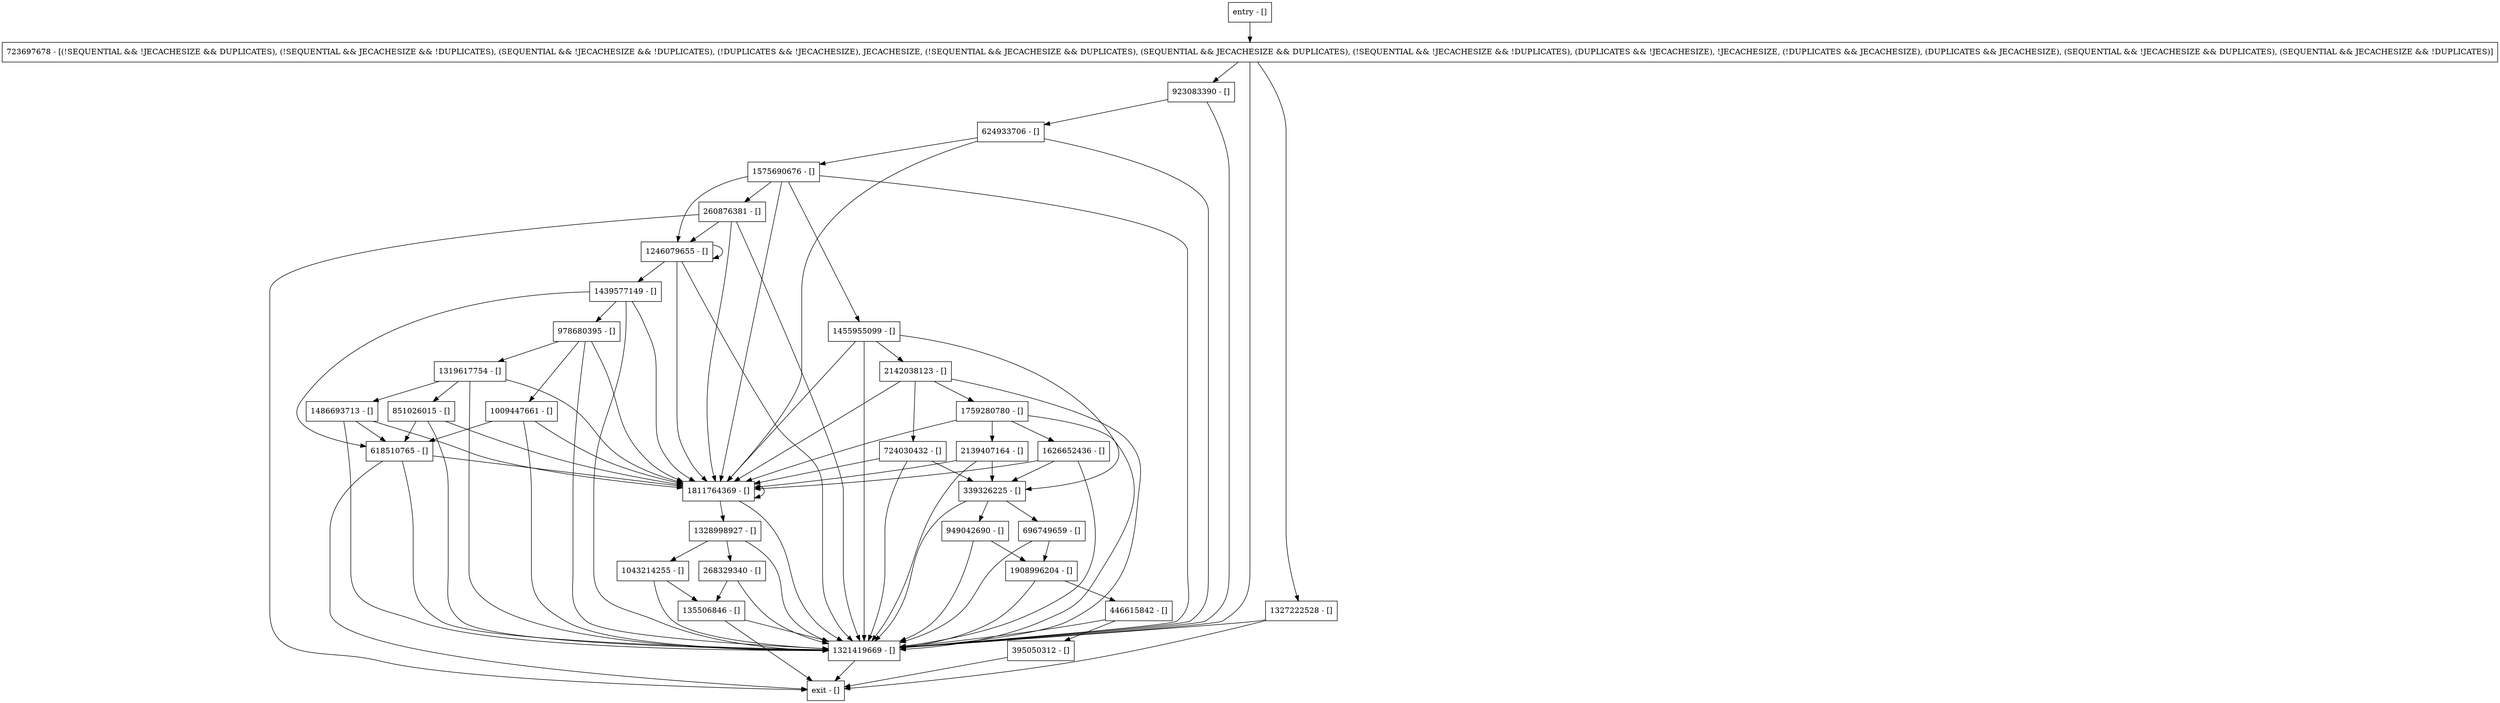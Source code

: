 digraph put {
node [shape=record];
1486693713 [label="1486693713 - []"];
1328998927 [label="1328998927 - []"];
949042690 [label="949042690 - []"];
696749659 [label="696749659 - []"];
2142038123 [label="2142038123 - []"];
1575690676 [label="1575690676 - []"];
923083390 [label="923083390 - []"];
1009447661 [label="1009447661 - []"];
723697678 [label="723697678 - [(!SEQUENTIAL && !JECACHESIZE && DUPLICATES), (!SEQUENTIAL && JECACHESIZE && !DUPLICATES), (SEQUENTIAL && !JECACHESIZE && !DUPLICATES), (!DUPLICATES && !JECACHESIZE), JECACHESIZE, (!SEQUENTIAL && JECACHESIZE && DUPLICATES), (SEQUENTIAL && JECACHESIZE && DUPLICATES), (!SEQUENTIAL && !JECACHESIZE && !DUPLICATES), (DUPLICATES && !JECACHESIZE), !JECACHESIZE, (!DUPLICATES && JECACHESIZE), (DUPLICATES && JECACHESIZE), (SEQUENTIAL && !JECACHESIZE && DUPLICATES), (SEQUENTIAL && JECACHESIZE && !DUPLICATES)]"];
339326225 [label="339326225 - []"];
260876381 [label="260876381 - []"];
851026015 [label="851026015 - []"];
1455955099 [label="1455955099 - []"];
724030432 [label="724030432 - []"];
618510765 [label="618510765 - []"];
1043214255 [label="1043214255 - []"];
395050312 [label="395050312 - []"];
1246079655 [label="1246079655 - []"];
624933706 [label="624933706 - []"];
1759280780 [label="1759280780 - []"];
1439577149 [label="1439577149 - []"];
978680395 [label="978680395 - []"];
entry [label="entry - []"];
exit [label="exit - []"];
1908996204 [label="1908996204 - []"];
2139407164 [label="2139407164 - []"];
1811764369 [label="1811764369 - []"];
268329340 [label="268329340 - []"];
446615842 [label="446615842 - []"];
1321419669 [label="1321419669 - []"];
1319617754 [label="1319617754 - []"];
1626652436 [label="1626652436 - []"];
1327222528 [label="1327222528 - []"];
135506846 [label="135506846 - []"];
entry;
exit;
1486693713 -> 618510765;
1486693713 -> 1811764369;
1486693713 -> 1321419669;
1328998927 -> 1043214255;
1328998927 -> 268329340;
1328998927 -> 1321419669;
949042690 -> 1908996204;
949042690 -> 1321419669;
696749659 -> 1908996204;
696749659 -> 1321419669;
2142038123 -> 1811764369;
2142038123 -> 1321419669;
2142038123 -> 1759280780;
2142038123 -> 724030432;
1575690676 -> 1246079655;
1575690676 -> 1811764369;
1575690676 -> 1321419669;
1575690676 -> 260876381;
1575690676 -> 1455955099;
923083390 -> 624933706;
923083390 -> 1321419669;
1009447661 -> 618510765;
1009447661 -> 1811764369;
1009447661 -> 1321419669;
723697678 -> 923083390;
723697678 -> 1321419669;
723697678 -> 1327222528;
339326225 -> 949042690;
339326225 -> 696749659;
339326225 -> 1321419669;
260876381 -> exit;
260876381 -> 1246079655;
260876381 -> 1811764369;
260876381 -> 1321419669;
851026015 -> 618510765;
851026015 -> 1811764369;
851026015 -> 1321419669;
1455955099 -> 339326225;
1455955099 -> 1811764369;
1455955099 -> 1321419669;
1455955099 -> 2142038123;
724030432 -> 339326225;
724030432 -> 1811764369;
724030432 -> 1321419669;
618510765 -> exit;
618510765 -> 1811764369;
618510765 -> 1321419669;
1043214255 -> 1321419669;
1043214255 -> 135506846;
395050312 -> exit;
1246079655 -> 1246079655;
1246079655 -> 1811764369;
1246079655 -> 1321419669;
1246079655 -> 1439577149;
624933706 -> 1811764369;
624933706 -> 1321419669;
624933706 -> 1575690676;
1759280780 -> 2139407164;
1759280780 -> 1811764369;
1759280780 -> 1321419669;
1759280780 -> 1626652436;
1439577149 -> 978680395;
1439577149 -> 618510765;
1439577149 -> 1811764369;
1439577149 -> 1321419669;
978680395 -> 1009447661;
978680395 -> 1811764369;
978680395 -> 1321419669;
978680395 -> 1319617754;
entry -> 723697678;
1908996204 -> 446615842;
1908996204 -> 1321419669;
2139407164 -> 339326225;
2139407164 -> 1811764369;
2139407164 -> 1321419669;
1811764369 -> 1328998927;
1811764369 -> 1811764369;
1811764369 -> 1321419669;
268329340 -> 1321419669;
268329340 -> 135506846;
446615842 -> 395050312;
446615842 -> 1321419669;
1321419669 -> exit;
1319617754 -> 1486693713;
1319617754 -> 1811764369;
1319617754 -> 1321419669;
1319617754 -> 851026015;
1626652436 -> 339326225;
1626652436 -> 1811764369;
1626652436 -> 1321419669;
1327222528 -> exit;
1327222528 -> 1321419669;
135506846 -> exit;
135506846 -> 1321419669;
}

